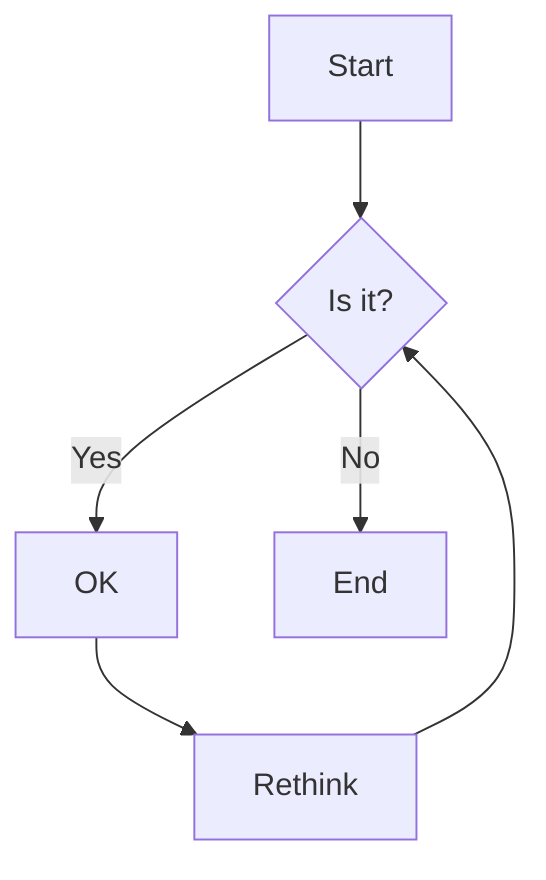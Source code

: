 graph TD
    A[Start] --> B{Is it?}
    B -- Yes --> C[OK]
    C --> D[Rethink]
    D --> B
    B -- No --> E[End]

click A "diagram-1736802271762.mmd"
click B "B"
click C "C"
click D "D"
click E "E"